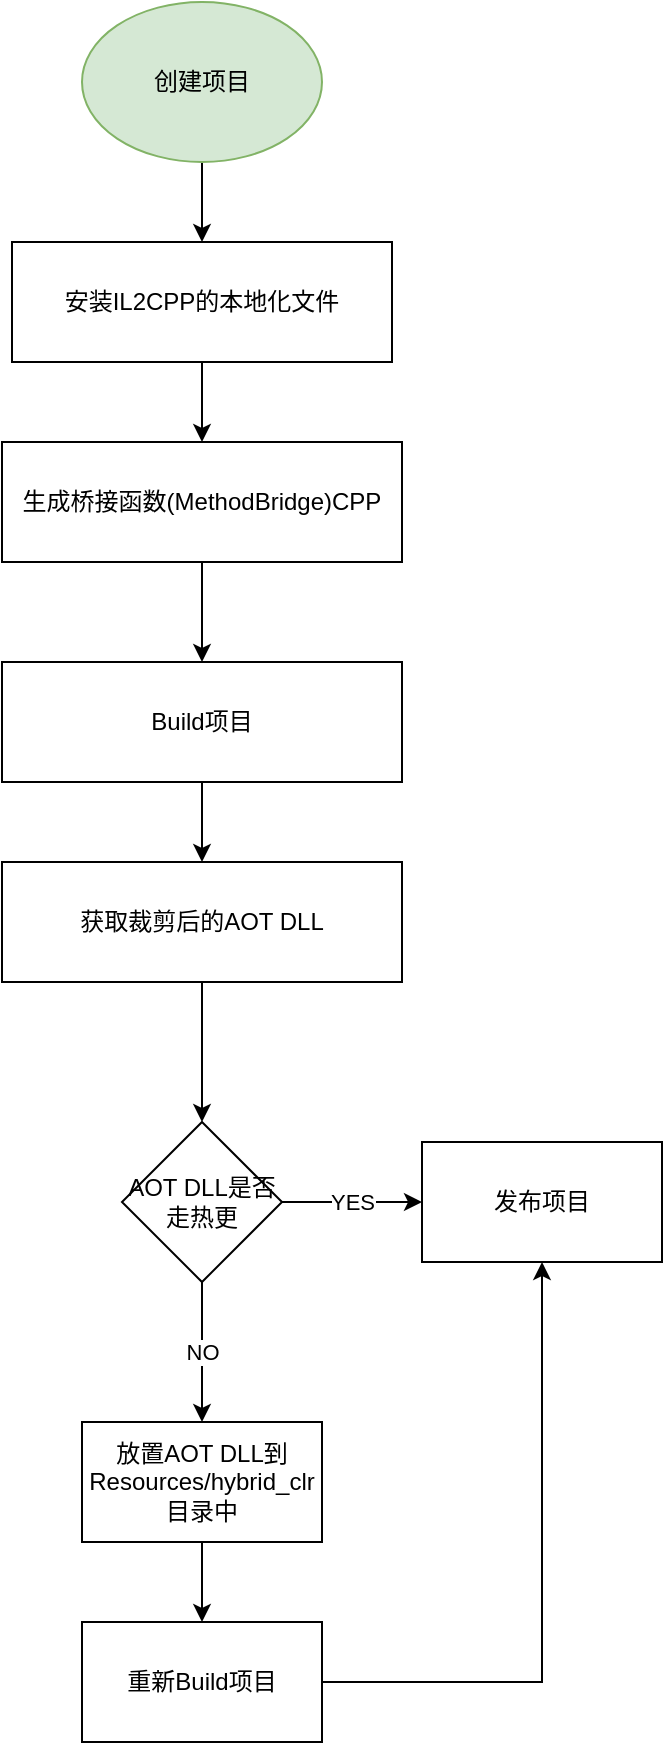 <mxfile version="20.2.8" type="device"><diagram id="AeGD91Aw7dlCO5mpbUpY" name="第 1 页"><mxGraphModel dx="1422" dy="865" grid="1" gridSize="10" guides="1" tooltips="1" connect="1" arrows="1" fold="1" page="1" pageScale="1" pageWidth="827" pageHeight="1169" math="0" shadow="0"><root><mxCell id="0"/><mxCell id="1" parent="0"/><mxCell id="ecFGismRDPCoVE7IIGU_-3" value="" style="edgeStyle=orthogonalEdgeStyle;rounded=0;orthogonalLoop=1;jettySize=auto;html=1;" edge="1" parent="1" source="ecFGismRDPCoVE7IIGU_-1" target="ecFGismRDPCoVE7IIGU_-2"><mxGeometry relative="1" as="geometry"/></mxCell><mxCell id="ecFGismRDPCoVE7IIGU_-1" value="创建项目" style="ellipse;whiteSpace=wrap;html=1;fillColor=#d5e8d4;strokeColor=#82b366;" vertex="1" parent="1"><mxGeometry x="130" y="50" width="120" height="80" as="geometry"/></mxCell><mxCell id="ecFGismRDPCoVE7IIGU_-6" value="" style="edgeStyle=orthogonalEdgeStyle;rounded=0;orthogonalLoop=1;jettySize=auto;html=1;" edge="1" parent="1" source="ecFGismRDPCoVE7IIGU_-2" target="ecFGismRDPCoVE7IIGU_-5"><mxGeometry relative="1" as="geometry"/></mxCell><mxCell id="ecFGismRDPCoVE7IIGU_-2" value="安装IL2CPP的本地化文件" style="whiteSpace=wrap;html=1;" vertex="1" parent="1"><mxGeometry x="95" y="170" width="190" height="60" as="geometry"/></mxCell><mxCell id="ecFGismRDPCoVE7IIGU_-8" value="" style="edgeStyle=orthogonalEdgeStyle;rounded=0;orthogonalLoop=1;jettySize=auto;html=1;" edge="1" parent="1" source="ecFGismRDPCoVE7IIGU_-5" target="ecFGismRDPCoVE7IIGU_-7"><mxGeometry relative="1" as="geometry"/></mxCell><mxCell id="ecFGismRDPCoVE7IIGU_-5" value="生成桥接函数(MethodBridge)CPP" style="whiteSpace=wrap;html=1;" vertex="1" parent="1"><mxGeometry x="90" y="270" width="200" height="60" as="geometry"/></mxCell><mxCell id="ecFGismRDPCoVE7IIGU_-10" value="" style="edgeStyle=orthogonalEdgeStyle;rounded=0;orthogonalLoop=1;jettySize=auto;html=1;" edge="1" parent="1" source="ecFGismRDPCoVE7IIGU_-7" target="ecFGismRDPCoVE7IIGU_-9"><mxGeometry relative="1" as="geometry"/></mxCell><mxCell id="ecFGismRDPCoVE7IIGU_-7" value="Build项目" style="whiteSpace=wrap;html=1;" vertex="1" parent="1"><mxGeometry x="90" y="380" width="200" height="60" as="geometry"/></mxCell><mxCell id="ecFGismRDPCoVE7IIGU_-12" value="" style="edgeStyle=orthogonalEdgeStyle;rounded=0;orthogonalLoop=1;jettySize=auto;html=1;" edge="1" parent="1" source="ecFGismRDPCoVE7IIGU_-9" target="ecFGismRDPCoVE7IIGU_-11"><mxGeometry relative="1" as="geometry"/></mxCell><mxCell id="ecFGismRDPCoVE7IIGU_-9" value="获取裁剪后的AOT DLL" style="whiteSpace=wrap;html=1;" vertex="1" parent="1"><mxGeometry x="90" y="480" width="200" height="60" as="geometry"/></mxCell><mxCell id="ecFGismRDPCoVE7IIGU_-14" value="YES" style="edgeStyle=orthogonalEdgeStyle;rounded=0;orthogonalLoop=1;jettySize=auto;html=1;" edge="1" parent="1" source="ecFGismRDPCoVE7IIGU_-11" target="ecFGismRDPCoVE7IIGU_-13"><mxGeometry relative="1" as="geometry"/></mxCell><mxCell id="ecFGismRDPCoVE7IIGU_-16" value="NO" style="edgeStyle=orthogonalEdgeStyle;rounded=0;orthogonalLoop=1;jettySize=auto;html=1;" edge="1" parent="1" source="ecFGismRDPCoVE7IIGU_-11" target="ecFGismRDPCoVE7IIGU_-15"><mxGeometry relative="1" as="geometry"/></mxCell><mxCell id="ecFGismRDPCoVE7IIGU_-11" value="AOT DLL是否走热更" style="rhombus;whiteSpace=wrap;html=1;" vertex="1" parent="1"><mxGeometry x="150" y="610" width="80" height="80" as="geometry"/></mxCell><mxCell id="ecFGismRDPCoVE7IIGU_-13" value="发布项目" style="whiteSpace=wrap;html=1;" vertex="1" parent="1"><mxGeometry x="300" y="620" width="120" height="60" as="geometry"/></mxCell><mxCell id="ecFGismRDPCoVE7IIGU_-18" value="" style="edgeStyle=orthogonalEdgeStyle;rounded=0;orthogonalLoop=1;jettySize=auto;html=1;" edge="1" parent="1" source="ecFGismRDPCoVE7IIGU_-15" target="ecFGismRDPCoVE7IIGU_-17"><mxGeometry relative="1" as="geometry"/></mxCell><mxCell id="ecFGismRDPCoVE7IIGU_-15" value="放置AOT DLL到Resources/hybrid_clr目录中" style="whiteSpace=wrap;html=1;" vertex="1" parent="1"><mxGeometry x="130" y="760" width="120" height="60" as="geometry"/></mxCell><mxCell id="ecFGismRDPCoVE7IIGU_-19" style="edgeStyle=orthogonalEdgeStyle;rounded=0;orthogonalLoop=1;jettySize=auto;html=1;exitX=1;exitY=0.5;exitDx=0;exitDy=0;entryX=0.5;entryY=1;entryDx=0;entryDy=0;" edge="1" parent="1" source="ecFGismRDPCoVE7IIGU_-17" target="ecFGismRDPCoVE7IIGU_-13"><mxGeometry relative="1" as="geometry"/></mxCell><mxCell id="ecFGismRDPCoVE7IIGU_-17" value="重新Build项目" style="whiteSpace=wrap;html=1;" vertex="1" parent="1"><mxGeometry x="130" y="860" width="120" height="60" as="geometry"/></mxCell></root></mxGraphModel></diagram></mxfile>